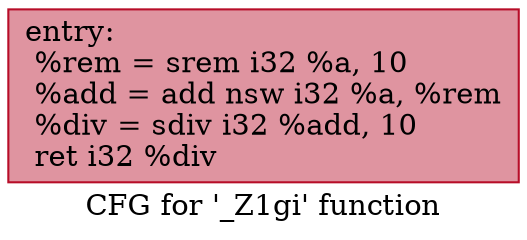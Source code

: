 digraph "CFG for '_Z1gi' function" {
	label="CFG for '_Z1gi' function";

	Node0x555bc30b0eb0 [shape=record,color="#b70d28ff", style=filled, fillcolor="#b70d2870",label="{entry:\l  %rem = srem i32 %a, 10\l  %add = add nsw i32 %a, %rem\l  %div = sdiv i32 %add, 10\l  ret i32 %div\l}"];
}
